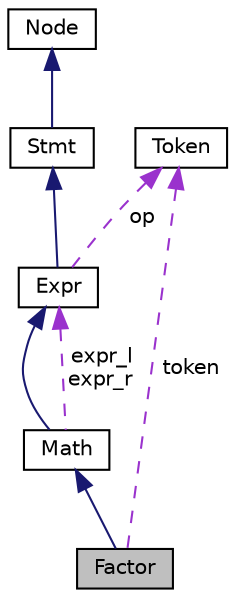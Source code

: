 digraph "Factor"
{
  edge [fontname="Helvetica",fontsize="10",labelfontname="Helvetica",labelfontsize="10"];
  node [fontname="Helvetica",fontsize="10",shape=record];
  Node7 [label="Factor",height=0.2,width=0.4,color="black", fillcolor="grey75", style="filled", fontcolor="black"];
  Node8 -> Node7 [dir="back",color="midnightblue",fontsize="10",style="solid",fontname="Helvetica"];
  Node8 [label="Math",height=0.2,width=0.4,color="black", fillcolor="white", style="filled",URL="$class_math.html",tooltip="数学运算的根类 "];
  Node9 -> Node8 [dir="back",color="midnightblue",fontsize="10",style="solid",fontname="Helvetica"];
  Node9 [label="Expr",height=0.2,width=0.4,color="black", fillcolor="white", style="filled",URL="$class_expr.html",tooltip="运算表达式类 "];
  Node10 -> Node9 [dir="back",color="midnightblue",fontsize="10",style="solid",fontname="Helvetica"];
  Node10 [label="Stmt",height=0.2,width=0.4,color="black", fillcolor="white", style="filled",URL="$class_stmt.html",tooltip="Stmt类 "];
  Node11 -> Node10 [dir="back",color="midnightblue",fontsize="10",style="solid",fontname="Helvetica"];
  Node11 [label="Node",height=0.2,width=0.4,color="black", fillcolor="white", style="filled",URL="$class_node.html",tooltip="Node类 "];
  Node12 -> Node9 [dir="back",color="darkorchid3",fontsize="10",style="dashed",label=" op" ,fontname="Helvetica"];
  Node12 [label="Token",height=0.2,width=0.4,color="black", fillcolor="white", style="filled",URL="$class_token.html",tooltip="token类 "];
  Node9 -> Node8 [dir="back",color="darkorchid3",fontsize="10",style="dashed",label=" expr_l\nexpr_r" ,fontname="Helvetica"];
  Node12 -> Node7 [dir="back",color="darkorchid3",fontsize="10",style="dashed",label=" token" ,fontname="Helvetica"];
}
